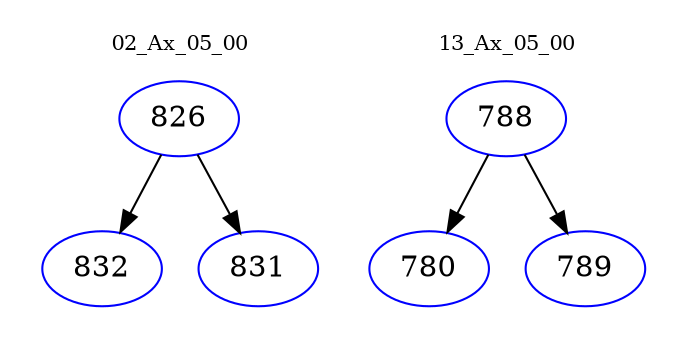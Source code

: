 digraph{
subgraph cluster_0 {
color = white
label = "02_Ax_05_00";
fontsize=10;
T0_826 [label="826", color="blue"]
T0_826 -> T0_832 [color="black"]
T0_832 [label="832", color="blue"]
T0_826 -> T0_831 [color="black"]
T0_831 [label="831", color="blue"]
}
subgraph cluster_1 {
color = white
label = "13_Ax_05_00";
fontsize=10;
T1_788 [label="788", color="blue"]
T1_788 -> T1_780 [color="black"]
T1_780 [label="780", color="blue"]
T1_788 -> T1_789 [color="black"]
T1_789 [label="789", color="blue"]
}
}
